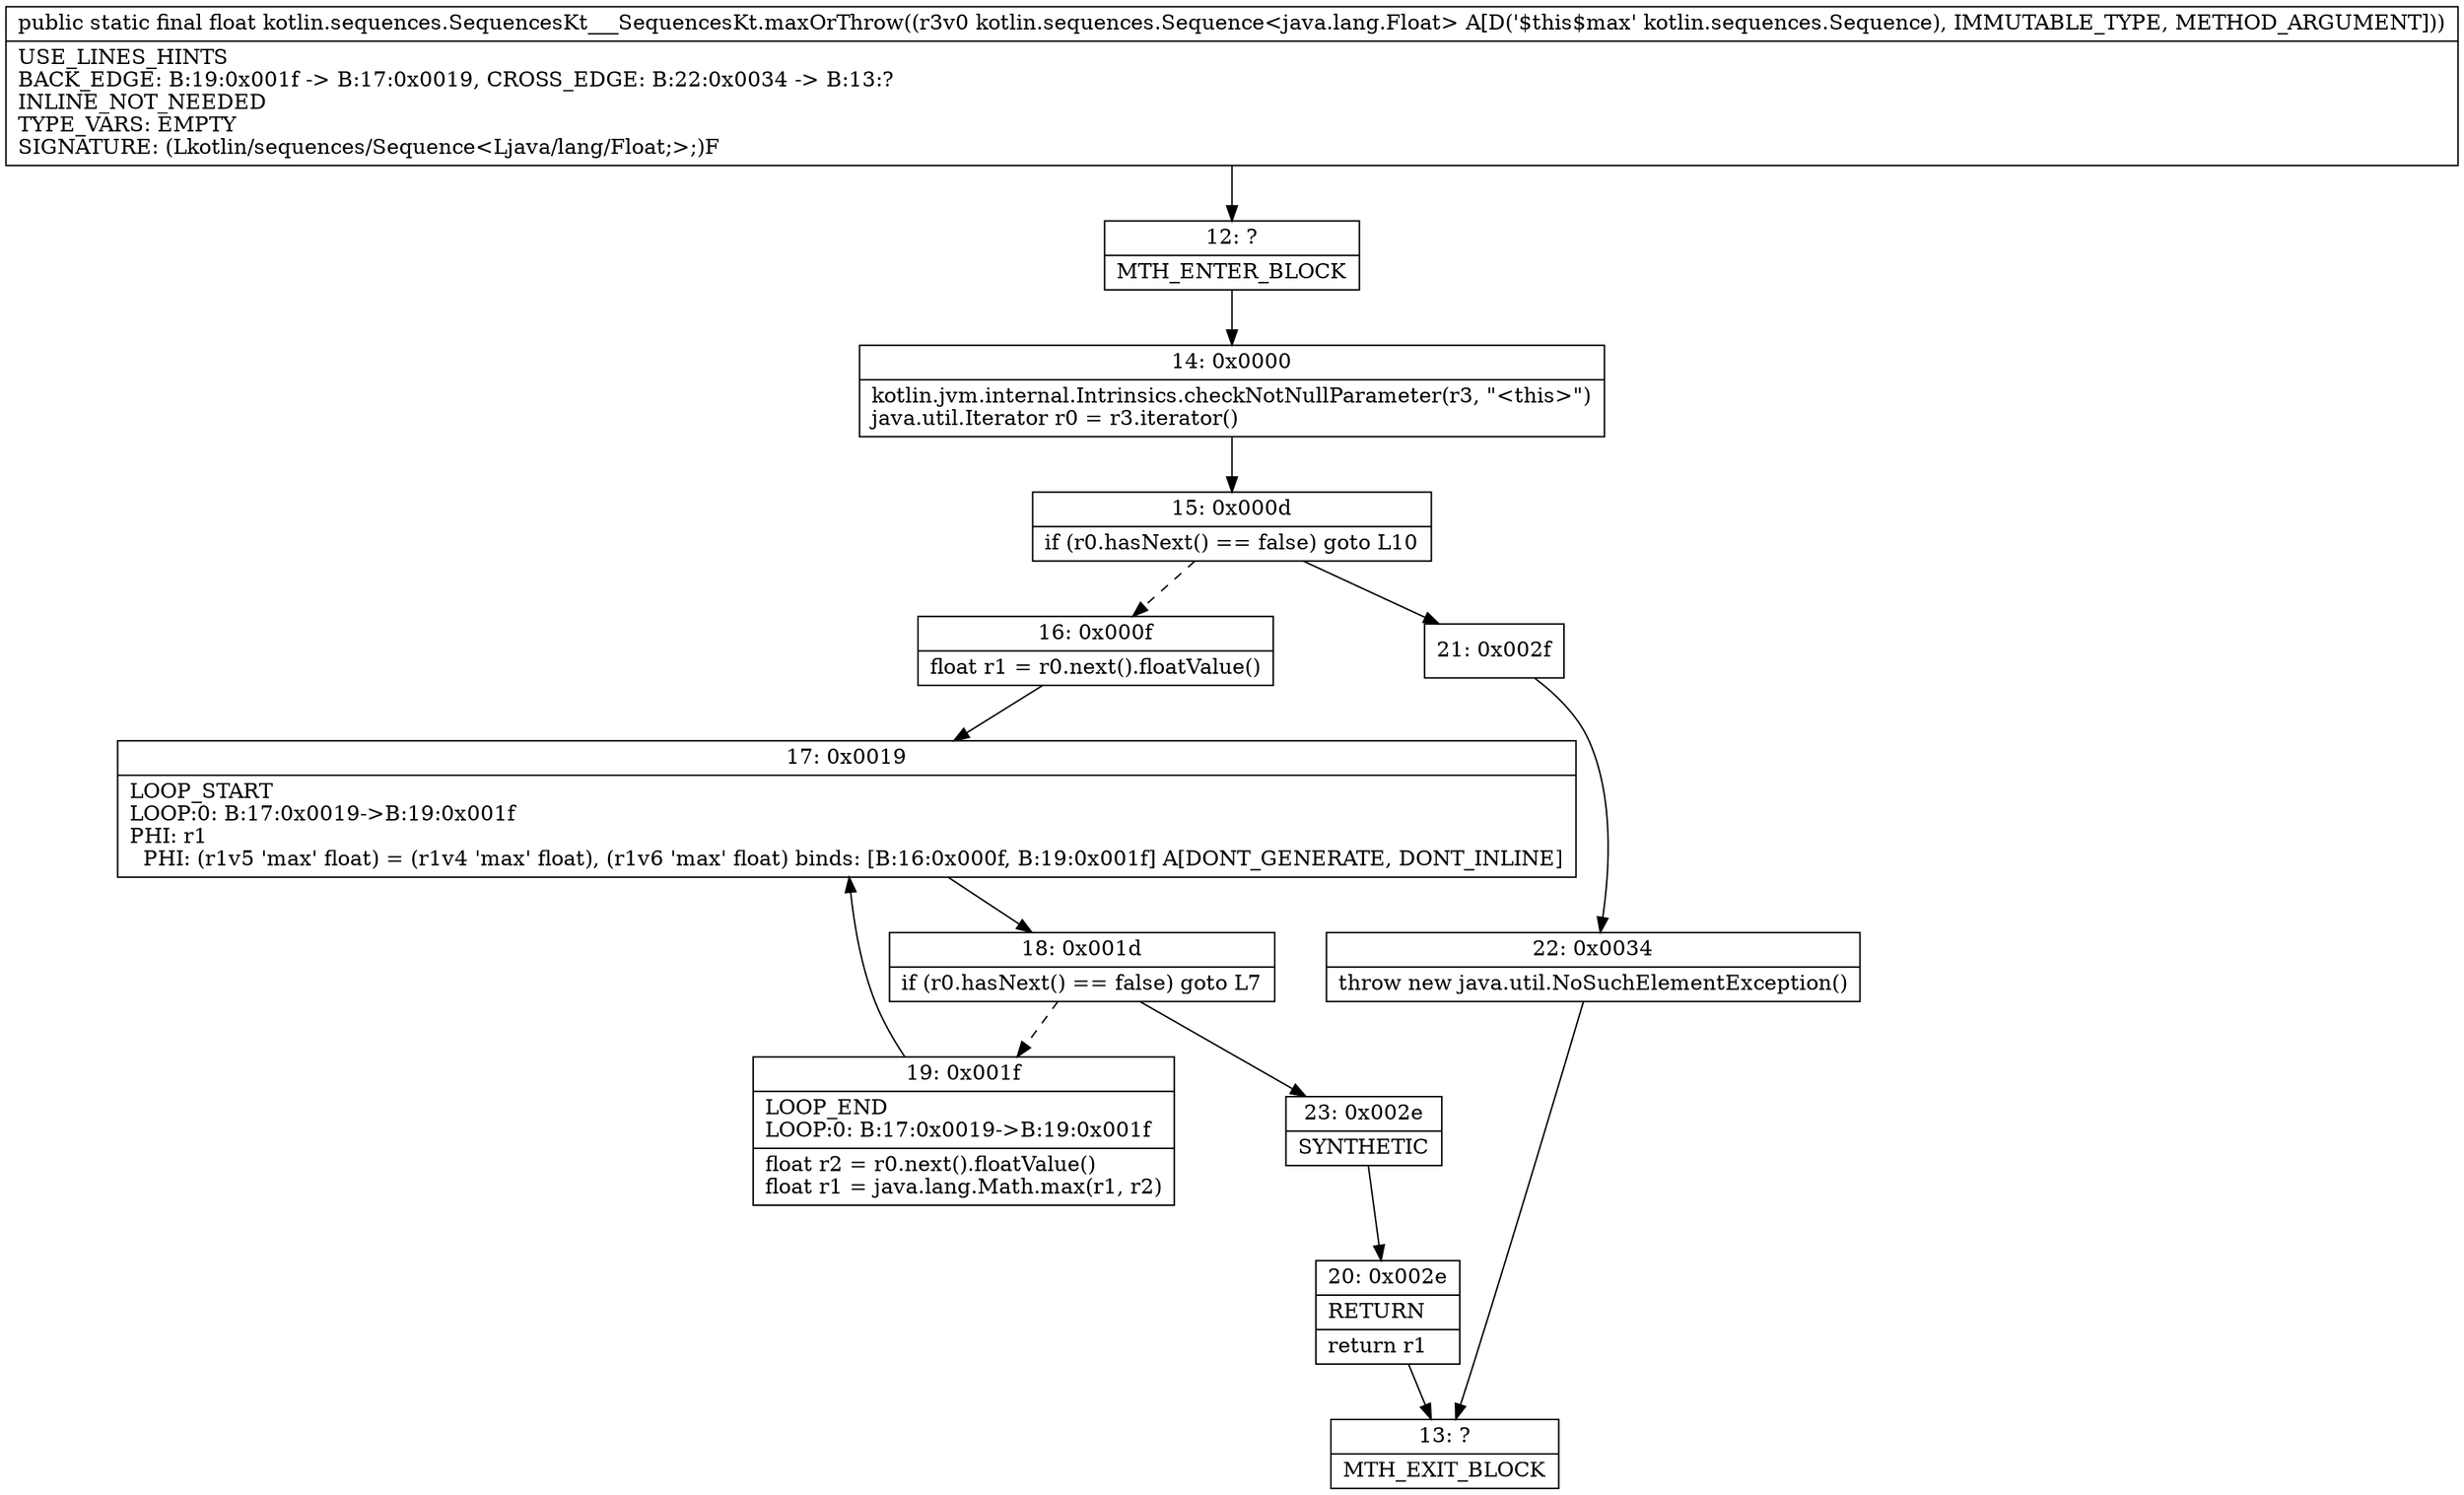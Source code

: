 digraph "CFG forkotlin.sequences.SequencesKt___SequencesKt.maxOrThrow(Lkotlin\/sequences\/Sequence;)F" {
Node_12 [shape=record,label="{12\:\ ?|MTH_ENTER_BLOCK\l}"];
Node_14 [shape=record,label="{14\:\ 0x0000|kotlin.jvm.internal.Intrinsics.checkNotNullParameter(r3, \"\<this\>\")\ljava.util.Iterator r0 = r3.iterator()\l}"];
Node_15 [shape=record,label="{15\:\ 0x000d|if (r0.hasNext() == false) goto L10\l}"];
Node_16 [shape=record,label="{16\:\ 0x000f|float r1 = r0.next().floatValue()\l}"];
Node_17 [shape=record,label="{17\:\ 0x0019|LOOP_START\lLOOP:0: B:17:0x0019\-\>B:19:0x001f\lPHI: r1 \l  PHI: (r1v5 'max' float) = (r1v4 'max' float), (r1v6 'max' float) binds: [B:16:0x000f, B:19:0x001f] A[DONT_GENERATE, DONT_INLINE]\l}"];
Node_18 [shape=record,label="{18\:\ 0x001d|if (r0.hasNext() == false) goto L7\l}"];
Node_19 [shape=record,label="{19\:\ 0x001f|LOOP_END\lLOOP:0: B:17:0x0019\-\>B:19:0x001f\l|float r2 = r0.next().floatValue()\lfloat r1 = java.lang.Math.max(r1, r2)\l}"];
Node_23 [shape=record,label="{23\:\ 0x002e|SYNTHETIC\l}"];
Node_20 [shape=record,label="{20\:\ 0x002e|RETURN\l|return r1\l}"];
Node_13 [shape=record,label="{13\:\ ?|MTH_EXIT_BLOCK\l}"];
Node_21 [shape=record,label="{21\:\ 0x002f}"];
Node_22 [shape=record,label="{22\:\ 0x0034|throw new java.util.NoSuchElementException()\l}"];
MethodNode[shape=record,label="{public static final float kotlin.sequences.SequencesKt___SequencesKt.maxOrThrow((r3v0 kotlin.sequences.Sequence\<java.lang.Float\> A[D('$this$max' kotlin.sequences.Sequence), IMMUTABLE_TYPE, METHOD_ARGUMENT]))  | USE_LINES_HINTS\lBACK_EDGE: B:19:0x001f \-\> B:17:0x0019, CROSS_EDGE: B:22:0x0034 \-\> B:13:?\lINLINE_NOT_NEEDED\lTYPE_VARS: EMPTY\lSIGNATURE: (Lkotlin\/sequences\/Sequence\<Ljava\/lang\/Float;\>;)F\l}"];
MethodNode -> Node_12;Node_12 -> Node_14;
Node_14 -> Node_15;
Node_15 -> Node_16[style=dashed];
Node_15 -> Node_21;
Node_16 -> Node_17;
Node_17 -> Node_18;
Node_18 -> Node_19[style=dashed];
Node_18 -> Node_23;
Node_19 -> Node_17;
Node_23 -> Node_20;
Node_20 -> Node_13;
Node_21 -> Node_22;
Node_22 -> Node_13;
}

